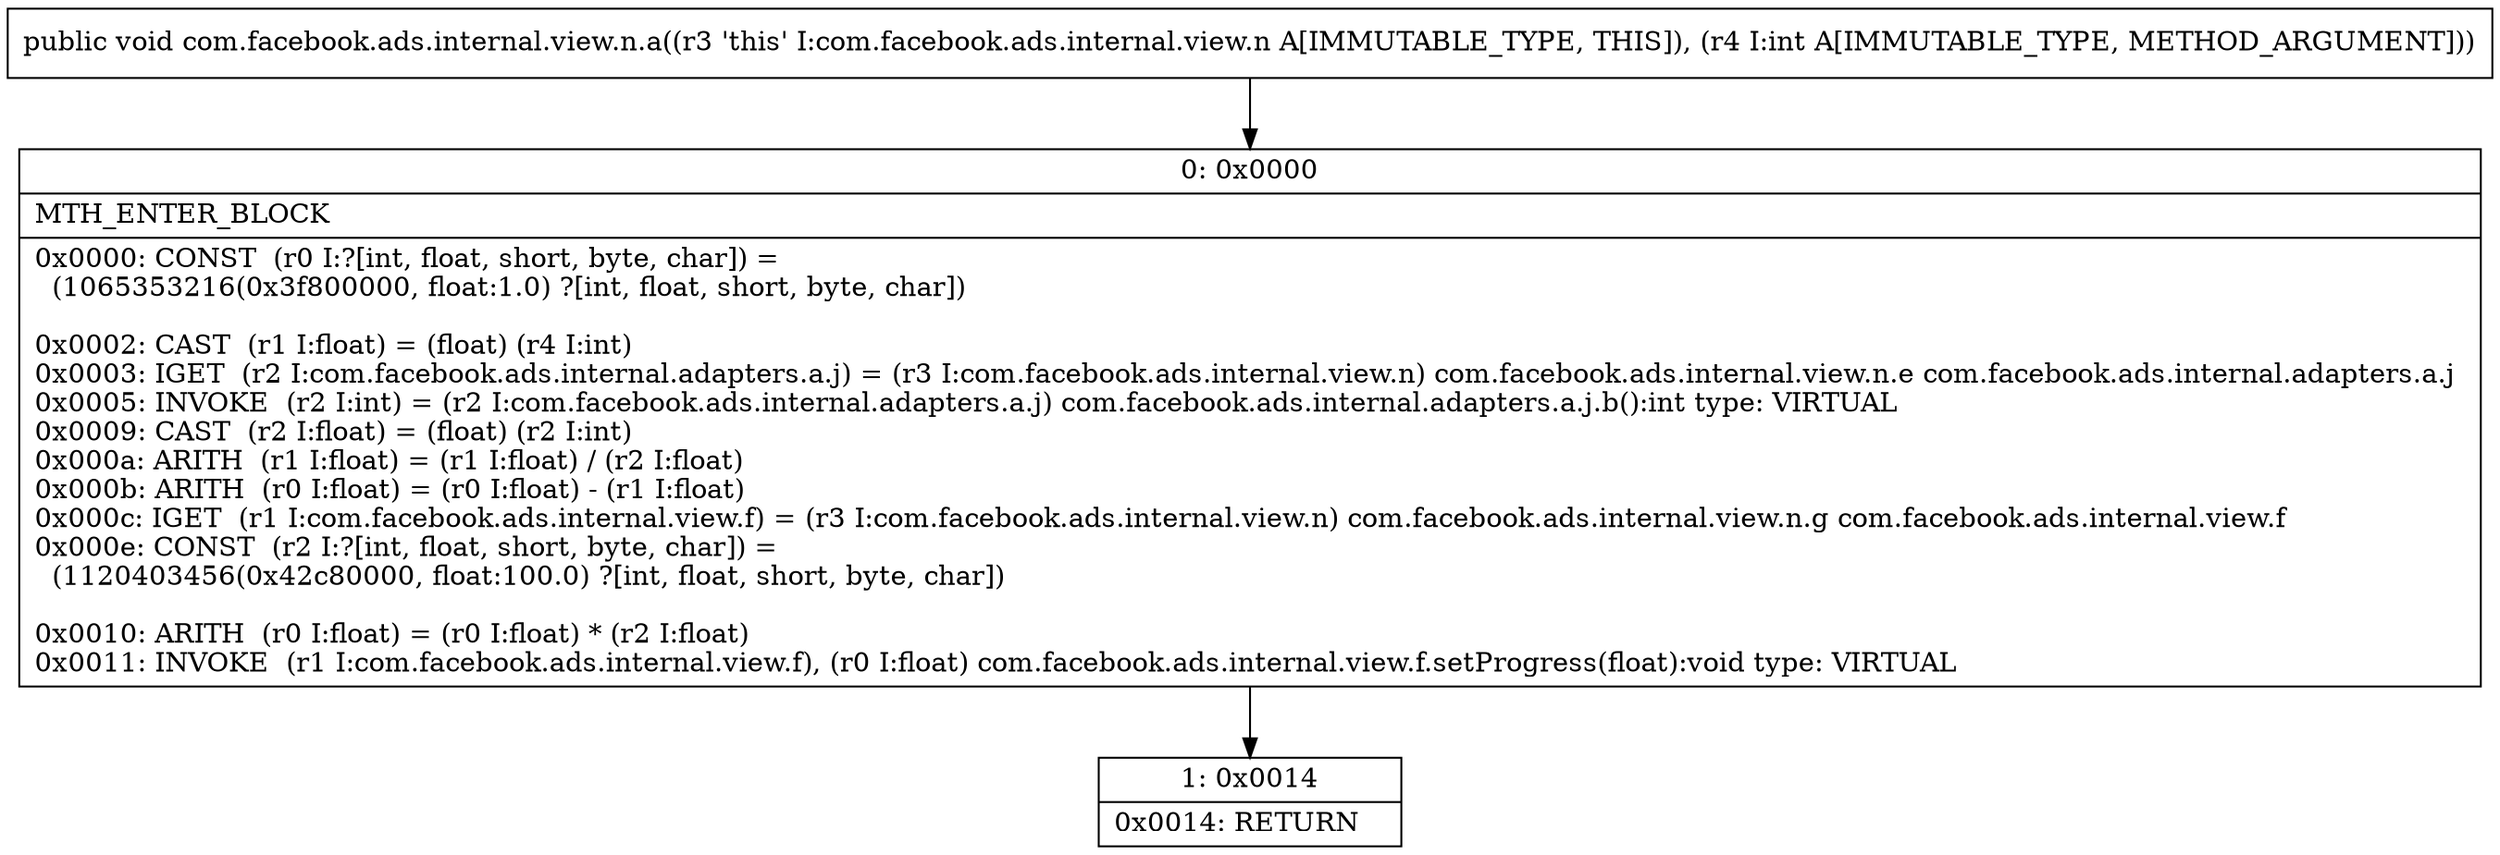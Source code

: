 digraph "CFG forcom.facebook.ads.internal.view.n.a(I)V" {
Node_0 [shape=record,label="{0\:\ 0x0000|MTH_ENTER_BLOCK\l|0x0000: CONST  (r0 I:?[int, float, short, byte, char]) = \l  (1065353216(0x3f800000, float:1.0) ?[int, float, short, byte, char])\l \l0x0002: CAST  (r1 I:float) = (float) (r4 I:int) \l0x0003: IGET  (r2 I:com.facebook.ads.internal.adapters.a.j) = (r3 I:com.facebook.ads.internal.view.n) com.facebook.ads.internal.view.n.e com.facebook.ads.internal.adapters.a.j \l0x0005: INVOKE  (r2 I:int) = (r2 I:com.facebook.ads.internal.adapters.a.j) com.facebook.ads.internal.adapters.a.j.b():int type: VIRTUAL \l0x0009: CAST  (r2 I:float) = (float) (r2 I:int) \l0x000a: ARITH  (r1 I:float) = (r1 I:float) \/ (r2 I:float) \l0x000b: ARITH  (r0 I:float) = (r0 I:float) \- (r1 I:float) \l0x000c: IGET  (r1 I:com.facebook.ads.internal.view.f) = (r3 I:com.facebook.ads.internal.view.n) com.facebook.ads.internal.view.n.g com.facebook.ads.internal.view.f \l0x000e: CONST  (r2 I:?[int, float, short, byte, char]) = \l  (1120403456(0x42c80000, float:100.0) ?[int, float, short, byte, char])\l \l0x0010: ARITH  (r0 I:float) = (r0 I:float) * (r2 I:float) \l0x0011: INVOKE  (r1 I:com.facebook.ads.internal.view.f), (r0 I:float) com.facebook.ads.internal.view.f.setProgress(float):void type: VIRTUAL \l}"];
Node_1 [shape=record,label="{1\:\ 0x0014|0x0014: RETURN   \l}"];
MethodNode[shape=record,label="{public void com.facebook.ads.internal.view.n.a((r3 'this' I:com.facebook.ads.internal.view.n A[IMMUTABLE_TYPE, THIS]), (r4 I:int A[IMMUTABLE_TYPE, METHOD_ARGUMENT])) }"];
MethodNode -> Node_0;
Node_0 -> Node_1;
}

